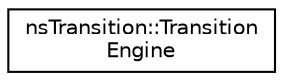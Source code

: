 digraph "Graphical Class Hierarchy"
{
 // LATEX_PDF_SIZE
  edge [fontname="Helvetica",fontsize="10",labelfontname="Helvetica",labelfontsize="10"];
  node [fontname="Helvetica",fontsize="10",shape=record];
  rankdir="LR";
  Node0 [label="nsTransition::Transition\lEngine",height=0.2,width=0.4,color="black", fillcolor="white", style="filled",URL="$classns_transition_1_1_transition_engine.html",tooltip="Une classe implémentant un moteur de transition supportant plusieurs transitions a la fois."];
}
